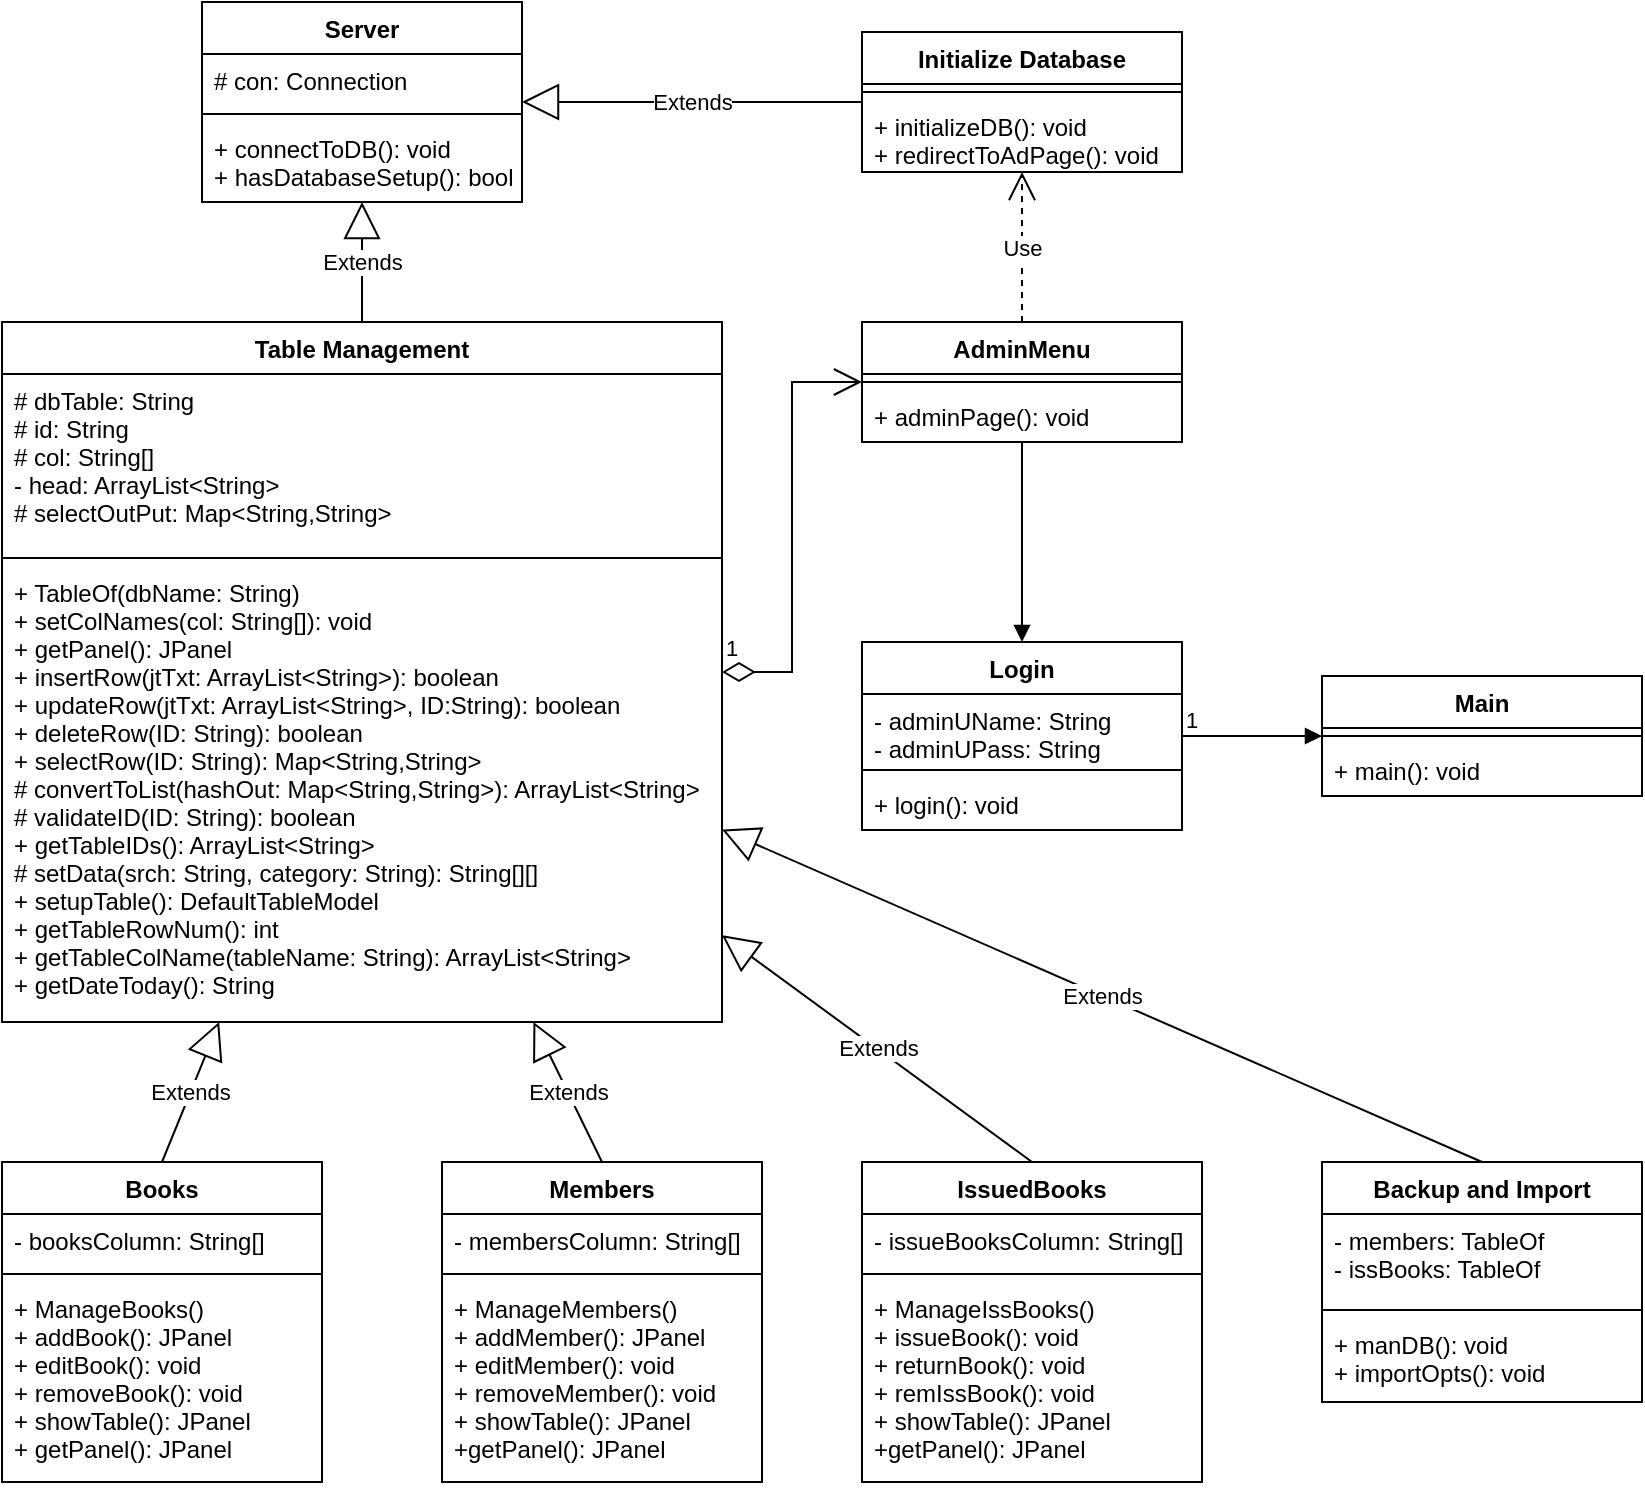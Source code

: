 <mxfile version="17.1.0" type="github">
  <diagram id="C5RBs43oDa-KdzZeNtuy" name="Page-1">
    <mxGraphModel dx="1695" dy="1665" grid="1" gridSize="10" guides="1" tooltips="1" connect="1" arrows="1" fold="1" page="1" pageScale="1" pageWidth="827" pageHeight="1169" math="0" shadow="0">
      <root>
        <mxCell id="WIyWlLk6GJQsqaUBKTNV-0" />
        <mxCell id="WIyWlLk6GJQsqaUBKTNV-1" parent="WIyWlLk6GJQsqaUBKTNV-0" />
        <mxCell id="BT-sb1i7F7TTi-nkxCVp-0" value="Login" style="swimlane;fontStyle=1;align=center;verticalAlign=top;childLayout=stackLayout;horizontal=1;startSize=26;horizontalStack=0;resizeParent=1;resizeParentMax=0;resizeLast=0;collapsible=1;marginBottom=0;" parent="WIyWlLk6GJQsqaUBKTNV-1" vertex="1">
          <mxGeometry x="-130" y="240" width="160" height="94" as="geometry" />
        </mxCell>
        <mxCell id="BT-sb1i7F7TTi-nkxCVp-1" value="- adminUName: String&#xa;- adminUPass: String" style="text;strokeColor=none;fillColor=none;align=left;verticalAlign=top;spacingLeft=4;spacingRight=4;overflow=hidden;rotatable=0;points=[[0,0.5],[1,0.5]];portConstraint=eastwest;" parent="BT-sb1i7F7TTi-nkxCVp-0" vertex="1">
          <mxGeometry y="26" width="160" height="34" as="geometry" />
        </mxCell>
        <mxCell id="BT-sb1i7F7TTi-nkxCVp-2" value="" style="line;strokeWidth=1;fillColor=none;align=left;verticalAlign=middle;spacingTop=-1;spacingLeft=3;spacingRight=3;rotatable=0;labelPosition=right;points=[];portConstraint=eastwest;" parent="BT-sb1i7F7TTi-nkxCVp-0" vertex="1">
          <mxGeometry y="60" width="160" height="8" as="geometry" />
        </mxCell>
        <mxCell id="BT-sb1i7F7TTi-nkxCVp-3" value="+ login(): void" style="text;strokeColor=none;fillColor=none;align=left;verticalAlign=top;spacingLeft=4;spacingRight=4;overflow=hidden;rotatable=0;points=[[0,0.5],[1,0.5]];portConstraint=eastwest;" parent="BT-sb1i7F7TTi-nkxCVp-0" vertex="1">
          <mxGeometry y="68" width="160" height="26" as="geometry" />
        </mxCell>
        <mxCell id="BT-sb1i7F7TTi-nkxCVp-12" value="Books" style="swimlane;fontStyle=1;align=center;verticalAlign=top;childLayout=stackLayout;horizontal=1;startSize=26;horizontalStack=0;resizeParent=1;resizeParentMax=0;resizeLast=0;collapsible=1;marginBottom=0;" parent="WIyWlLk6GJQsqaUBKTNV-1" vertex="1">
          <mxGeometry x="-560" y="500" width="160" height="160" as="geometry" />
        </mxCell>
        <mxCell id="BT-sb1i7F7TTi-nkxCVp-13" value="- booksColumn: String[]" style="text;strokeColor=none;fillColor=none;align=left;verticalAlign=top;spacingLeft=4;spacingRight=4;overflow=hidden;rotatable=0;points=[[0,0.5],[1,0.5]];portConstraint=eastwest;" parent="BT-sb1i7F7TTi-nkxCVp-12" vertex="1">
          <mxGeometry y="26" width="160" height="26" as="geometry" />
        </mxCell>
        <mxCell id="BT-sb1i7F7TTi-nkxCVp-14" value="" style="line;strokeWidth=1;fillColor=none;align=left;verticalAlign=middle;spacingTop=-1;spacingLeft=3;spacingRight=3;rotatable=0;labelPosition=right;points=[];portConstraint=eastwest;" parent="BT-sb1i7F7TTi-nkxCVp-12" vertex="1">
          <mxGeometry y="52" width="160" height="8" as="geometry" />
        </mxCell>
        <mxCell id="BT-sb1i7F7TTi-nkxCVp-15" value="+ ManageBooks()&#xa;+ addBook(): JPanel&#xa;+ editBook(): void&#xa;+ removeBook(): void&#xa;+ showTable(): JPanel&#xa;+ getPanel(): JPanel" style="text;strokeColor=none;fillColor=none;align=left;verticalAlign=top;spacingLeft=4;spacingRight=4;overflow=hidden;rotatable=0;points=[[0,0.5],[1,0.5]];portConstraint=eastwest;" parent="BT-sb1i7F7TTi-nkxCVp-12" vertex="1">
          <mxGeometry y="60" width="160" height="100" as="geometry" />
        </mxCell>
        <mxCell id="BT-sb1i7F7TTi-nkxCVp-16" value="Server" style="swimlane;fontStyle=1;align=center;verticalAlign=top;childLayout=stackLayout;horizontal=1;startSize=26;horizontalStack=0;resizeParent=1;resizeParentMax=0;resizeLast=0;collapsible=1;marginBottom=0;" parent="WIyWlLk6GJQsqaUBKTNV-1" vertex="1">
          <mxGeometry x="-460" y="-80" width="160" height="100" as="geometry" />
        </mxCell>
        <mxCell id="BT-sb1i7F7TTi-nkxCVp-17" value="# con: Connection" style="text;strokeColor=none;fillColor=none;align=left;verticalAlign=top;spacingLeft=4;spacingRight=4;overflow=hidden;rotatable=0;points=[[0,0.5],[1,0.5]];portConstraint=eastwest;" parent="BT-sb1i7F7TTi-nkxCVp-16" vertex="1">
          <mxGeometry y="26" width="160" height="26" as="geometry" />
        </mxCell>
        <mxCell id="BT-sb1i7F7TTi-nkxCVp-18" value="" style="line;strokeWidth=1;fillColor=none;align=left;verticalAlign=middle;spacingTop=-1;spacingLeft=3;spacingRight=3;rotatable=0;labelPosition=right;points=[];portConstraint=eastwest;" parent="BT-sb1i7F7TTi-nkxCVp-16" vertex="1">
          <mxGeometry y="52" width="160" height="8" as="geometry" />
        </mxCell>
        <mxCell id="BT-sb1i7F7TTi-nkxCVp-19" value="+ connectToDB(): void&#xa;+ hasDatabaseSetup(): boolean" style="text;strokeColor=none;fillColor=none;align=left;verticalAlign=top;spacingLeft=4;spacingRight=4;overflow=hidden;rotatable=0;points=[[0,0.5],[1,0.5]];portConstraint=eastwest;" parent="BT-sb1i7F7TTi-nkxCVp-16" vertex="1">
          <mxGeometry y="60" width="160" height="40" as="geometry" />
        </mxCell>
        <mxCell id="BT-sb1i7F7TTi-nkxCVp-24" value="Main" style="swimlane;fontStyle=1;align=center;verticalAlign=top;childLayout=stackLayout;horizontal=1;startSize=26;horizontalStack=0;resizeParent=1;resizeParentMax=0;resizeLast=0;collapsible=1;marginBottom=0;" parent="WIyWlLk6GJQsqaUBKTNV-1" vertex="1">
          <mxGeometry x="100" y="257" width="160" height="60" as="geometry" />
        </mxCell>
        <mxCell id="BT-sb1i7F7TTi-nkxCVp-26" value="" style="line;strokeWidth=1;fillColor=none;align=left;verticalAlign=middle;spacingTop=-1;spacingLeft=3;spacingRight=3;rotatable=0;labelPosition=right;points=[];portConstraint=eastwest;" parent="BT-sb1i7F7TTi-nkxCVp-24" vertex="1">
          <mxGeometry y="26" width="160" height="8" as="geometry" />
        </mxCell>
        <mxCell id="BT-sb1i7F7TTi-nkxCVp-27" value="+ main(): void" style="text;strokeColor=none;fillColor=none;align=left;verticalAlign=top;spacingLeft=4;spacingRight=4;overflow=hidden;rotatable=0;points=[[0,0.5],[1,0.5]];portConstraint=eastwest;" parent="BT-sb1i7F7TTi-nkxCVp-24" vertex="1">
          <mxGeometry y="34" width="160" height="26" as="geometry" />
        </mxCell>
        <mxCell id="BT-sb1i7F7TTi-nkxCVp-28" value="AdminMenu" style="swimlane;fontStyle=1;align=center;verticalAlign=top;childLayout=stackLayout;horizontal=1;startSize=26;horizontalStack=0;resizeParent=1;resizeParentMax=0;resizeLast=0;collapsible=1;marginBottom=0;" parent="WIyWlLk6GJQsqaUBKTNV-1" vertex="1">
          <mxGeometry x="-130" y="80" width="160" height="60" as="geometry" />
        </mxCell>
        <mxCell id="BT-sb1i7F7TTi-nkxCVp-30" value="" style="line;strokeWidth=1;fillColor=none;align=left;verticalAlign=middle;spacingTop=-1;spacingLeft=3;spacingRight=3;rotatable=0;labelPosition=right;points=[];portConstraint=eastwest;" parent="BT-sb1i7F7TTi-nkxCVp-28" vertex="1">
          <mxGeometry y="26" width="160" height="8" as="geometry" />
        </mxCell>
        <mxCell id="BT-sb1i7F7TTi-nkxCVp-31" value="+ adminPage(): void" style="text;strokeColor=none;fillColor=none;align=left;verticalAlign=top;spacingLeft=4;spacingRight=4;overflow=hidden;rotatable=0;points=[[0,0.5],[1,0.5]];portConstraint=eastwest;" parent="BT-sb1i7F7TTi-nkxCVp-28" vertex="1">
          <mxGeometry y="34" width="160" height="26" as="geometry" />
        </mxCell>
        <mxCell id="BT-sb1i7F7TTi-nkxCVp-32" value="Table Management" style="swimlane;fontStyle=1;align=center;verticalAlign=top;childLayout=stackLayout;horizontal=1;startSize=26;horizontalStack=0;resizeParent=1;resizeParentMax=0;resizeLast=0;collapsible=1;marginBottom=0;" parent="WIyWlLk6GJQsqaUBKTNV-1" vertex="1">
          <mxGeometry x="-560" y="80" width="360" height="350" as="geometry" />
        </mxCell>
        <mxCell id="BT-sb1i7F7TTi-nkxCVp-33" value="# dbTable: String&#xa;# id: String&#xa;# col: String[]&#xa;- head: ArrayList&lt;String&gt;&#xa;# selectOutPut: Map&lt;String,String&gt;" style="text;strokeColor=none;fillColor=none;align=left;verticalAlign=top;spacingLeft=4;spacingRight=4;overflow=hidden;rotatable=0;points=[[0,0.5],[1,0.5]];portConstraint=eastwest;" parent="BT-sb1i7F7TTi-nkxCVp-32" vertex="1">
          <mxGeometry y="26" width="360" height="88" as="geometry" />
        </mxCell>
        <mxCell id="BT-sb1i7F7TTi-nkxCVp-34" value="" style="line;strokeWidth=1;fillColor=none;align=left;verticalAlign=middle;spacingTop=-1;spacingLeft=3;spacingRight=3;rotatable=0;labelPosition=right;points=[];portConstraint=eastwest;" parent="BT-sb1i7F7TTi-nkxCVp-32" vertex="1">
          <mxGeometry y="114" width="360" height="8" as="geometry" />
        </mxCell>
        <mxCell id="BT-sb1i7F7TTi-nkxCVp-35" value="+ TableOf(dbName: String)&#xa;+ setColNames(col: String[]): void&#xa;+ getPanel(): JPanel&#xa;+ insertRow(jtTxt: ArrayList&lt;String&gt;): boolean&#xa;+ updateRow(jtTxt: ArrayList&lt;String&gt;, ID:String): boolean&#xa;+ deleteRow(ID: String): boolean&#xa;+ selectRow(ID: String): Map&lt;String,String&gt;&#xa;# convertToList(hashOut: Map&lt;String,String&gt;): ArrayList&lt;String&gt;&#xa;# validateID(ID: String): boolean&#xa;+ getTableIDs(): ArrayList&lt;String&gt;&#xa;# setData(srch: String, category: String): String[][]&#xa;+ setupTable(): DefaultTableModel&#xa;+ getTableRowNum(): int&#xa;+ getTableColName(tableName: String): ArrayList&lt;String&gt;&#xa;+ getDateToday(): String&#xa;" style="text;strokeColor=none;fillColor=none;align=left;verticalAlign=top;spacingLeft=4;spacingRight=4;overflow=hidden;rotatable=0;points=[[0,0.5],[1,0.5]];portConstraint=eastwest;" parent="BT-sb1i7F7TTi-nkxCVp-32" vertex="1">
          <mxGeometry y="122" width="360" height="228" as="geometry" />
        </mxCell>
        <mxCell id="BT-sb1i7F7TTi-nkxCVp-36" value="Backup and Import" style="swimlane;fontStyle=1;align=center;verticalAlign=top;childLayout=stackLayout;horizontal=1;startSize=26;horizontalStack=0;resizeParent=1;resizeParentMax=0;resizeLast=0;collapsible=1;marginBottom=0;" parent="WIyWlLk6GJQsqaUBKTNV-1" vertex="1">
          <mxGeometry x="100" y="500" width="160" height="120" as="geometry" />
        </mxCell>
        <mxCell id="BT-sb1i7F7TTi-nkxCVp-37" value="- members: TableOf&#xa;- issBooks: TableOf" style="text;strokeColor=none;fillColor=none;align=left;verticalAlign=top;spacingLeft=4;spacingRight=4;overflow=hidden;rotatable=0;points=[[0,0.5],[1,0.5]];portConstraint=eastwest;" parent="BT-sb1i7F7TTi-nkxCVp-36" vertex="1">
          <mxGeometry y="26" width="160" height="44" as="geometry" />
        </mxCell>
        <mxCell id="BT-sb1i7F7TTi-nkxCVp-38" value="" style="line;strokeWidth=1;fillColor=none;align=left;verticalAlign=middle;spacingTop=-1;spacingLeft=3;spacingRight=3;rotatable=0;labelPosition=right;points=[];portConstraint=eastwest;" parent="BT-sb1i7F7TTi-nkxCVp-36" vertex="1">
          <mxGeometry y="70" width="160" height="8" as="geometry" />
        </mxCell>
        <mxCell id="BT-sb1i7F7TTi-nkxCVp-39" value="+ manDB(): void&#xa;+ importOpts(): void" style="text;strokeColor=none;fillColor=none;align=left;verticalAlign=top;spacingLeft=4;spacingRight=4;overflow=hidden;rotatable=0;points=[[0,0.5],[1,0.5]];portConstraint=eastwest;" parent="BT-sb1i7F7TTi-nkxCVp-36" vertex="1">
          <mxGeometry y="78" width="160" height="42" as="geometry" />
        </mxCell>
        <mxCell id="BT-sb1i7F7TTi-nkxCVp-40" value="IssuedBooks" style="swimlane;fontStyle=1;align=center;verticalAlign=top;childLayout=stackLayout;horizontal=1;startSize=26;horizontalStack=0;resizeParent=1;resizeParentMax=0;resizeLast=0;collapsible=1;marginBottom=0;" parent="WIyWlLk6GJQsqaUBKTNV-1" vertex="1">
          <mxGeometry x="-130" y="500" width="170" height="160" as="geometry" />
        </mxCell>
        <mxCell id="BT-sb1i7F7TTi-nkxCVp-41" value="- issueBooksColumn: String[]" style="text;strokeColor=none;fillColor=none;align=left;verticalAlign=top;spacingLeft=4;spacingRight=4;overflow=hidden;rotatable=0;points=[[0,0.5],[1,0.5]];portConstraint=eastwest;" parent="BT-sb1i7F7TTi-nkxCVp-40" vertex="1">
          <mxGeometry y="26" width="170" height="26" as="geometry" />
        </mxCell>
        <mxCell id="BT-sb1i7F7TTi-nkxCVp-42" value="" style="line;strokeWidth=1;fillColor=none;align=left;verticalAlign=middle;spacingTop=-1;spacingLeft=3;spacingRight=3;rotatable=0;labelPosition=right;points=[];portConstraint=eastwest;" parent="BT-sb1i7F7TTi-nkxCVp-40" vertex="1">
          <mxGeometry y="52" width="170" height="8" as="geometry" />
        </mxCell>
        <mxCell id="BT-sb1i7F7TTi-nkxCVp-43" value="+ ManageIssBooks()&#xa;+ issueBook(): void&#xa;+ returnBook(): void&#xa;+ remIssBook(): void&#xa;+ showTable(): JPanel&#xa;+getPanel(): JPanel" style="text;strokeColor=none;fillColor=none;align=left;verticalAlign=top;spacingLeft=4;spacingRight=4;overflow=hidden;rotatable=0;points=[[0,0.5],[1,0.5]];portConstraint=eastwest;" parent="BT-sb1i7F7TTi-nkxCVp-40" vertex="1">
          <mxGeometry y="60" width="170" height="100" as="geometry" />
        </mxCell>
        <mxCell id="BT-sb1i7F7TTi-nkxCVp-44" value="Members" style="swimlane;fontStyle=1;align=center;verticalAlign=top;childLayout=stackLayout;horizontal=1;startSize=26;horizontalStack=0;resizeParent=1;resizeParentMax=0;resizeLast=0;collapsible=1;marginBottom=0;" parent="WIyWlLk6GJQsqaUBKTNV-1" vertex="1">
          <mxGeometry x="-340" y="500" width="160" height="160" as="geometry" />
        </mxCell>
        <mxCell id="BT-sb1i7F7TTi-nkxCVp-45" value="- membersColumn: String[]" style="text;strokeColor=none;fillColor=none;align=left;verticalAlign=top;spacingLeft=4;spacingRight=4;overflow=hidden;rotatable=0;points=[[0,0.5],[1,0.5]];portConstraint=eastwest;" parent="BT-sb1i7F7TTi-nkxCVp-44" vertex="1">
          <mxGeometry y="26" width="160" height="26" as="geometry" />
        </mxCell>
        <mxCell id="BT-sb1i7F7TTi-nkxCVp-46" value="" style="line;strokeWidth=1;fillColor=none;align=left;verticalAlign=middle;spacingTop=-1;spacingLeft=3;spacingRight=3;rotatable=0;labelPosition=right;points=[];portConstraint=eastwest;" parent="BT-sb1i7F7TTi-nkxCVp-44" vertex="1">
          <mxGeometry y="52" width="160" height="8" as="geometry" />
        </mxCell>
        <mxCell id="BT-sb1i7F7TTi-nkxCVp-47" value="+ ManageMembers()&#xa;+ addMember(): JPanel&#xa;+ editMember(): void&#xa;+ removeMember(): void&#xa;+ showTable(): JPanel&#xa;+getPanel(): JPanel" style="text;strokeColor=none;fillColor=none;align=left;verticalAlign=top;spacingLeft=4;spacingRight=4;overflow=hidden;rotatable=0;points=[[0,0.5],[1,0.5]];portConstraint=eastwest;" parent="BT-sb1i7F7TTi-nkxCVp-44" vertex="1">
          <mxGeometry y="60" width="160" height="100" as="geometry" />
        </mxCell>
        <mxCell id="BT-sb1i7F7TTi-nkxCVp-67" value="Extends" style="endArrow=block;endSize=16;endFill=0;html=1;rounded=0;exitX=0.5;exitY=0;exitDx=0;exitDy=0;" parent="WIyWlLk6GJQsqaUBKTNV-1" source="BT-sb1i7F7TTi-nkxCVp-12" target="BT-sb1i7F7TTi-nkxCVp-32" edge="1">
          <mxGeometry width="160" relative="1" as="geometry">
            <mxPoint x="-560" y="440" as="sourcePoint" />
            <mxPoint x="-400" y="440" as="targetPoint" />
          </mxGeometry>
        </mxCell>
        <mxCell id="BT-sb1i7F7TTi-nkxCVp-68" value="Extends" style="endArrow=block;endSize=16;endFill=0;html=1;rounded=0;" parent="WIyWlLk6GJQsqaUBKTNV-1" source="BT-sb1i7F7TTi-nkxCVp-32" target="BT-sb1i7F7TTi-nkxCVp-16" edge="1">
          <mxGeometry width="160" relative="1" as="geometry">
            <mxPoint x="-90" y="430" as="sourcePoint" />
            <mxPoint x="70" y="430" as="targetPoint" />
          </mxGeometry>
        </mxCell>
        <mxCell id="BT-sb1i7F7TTi-nkxCVp-69" value="Extends" style="endArrow=block;endSize=16;endFill=0;html=1;rounded=0;exitX=0.5;exitY=0;exitDx=0;exitDy=0;" parent="WIyWlLk6GJQsqaUBKTNV-1" source="BT-sb1i7F7TTi-nkxCVp-36" target="BT-sb1i7F7TTi-nkxCVp-32" edge="1">
          <mxGeometry width="160" relative="1" as="geometry">
            <mxPoint x="140" y="440" as="sourcePoint" />
            <mxPoint x="300" y="440" as="targetPoint" />
          </mxGeometry>
        </mxCell>
        <mxCell id="BT-sb1i7F7TTi-nkxCVp-70" value="Extends" style="endArrow=block;endSize=16;endFill=0;html=1;rounded=0;exitX=0.5;exitY=0;exitDx=0;exitDy=0;" parent="WIyWlLk6GJQsqaUBKTNV-1" source="BT-sb1i7F7TTi-nkxCVp-40" target="BT-sb1i7F7TTi-nkxCVp-32" edge="1">
          <mxGeometry width="160" relative="1" as="geometry">
            <mxPoint x="150" y="450" as="sourcePoint" />
            <mxPoint x="310" y="450" as="targetPoint" />
          </mxGeometry>
        </mxCell>
        <mxCell id="BT-sb1i7F7TTi-nkxCVp-71" value="Extends" style="endArrow=block;endSize=16;endFill=0;html=1;rounded=0;exitX=0.5;exitY=0;exitDx=0;exitDy=0;" parent="WIyWlLk6GJQsqaUBKTNV-1" source="BT-sb1i7F7TTi-nkxCVp-44" target="BT-sb1i7F7TTi-nkxCVp-32" edge="1">
          <mxGeometry width="160" relative="1" as="geometry">
            <mxPoint x="160" y="460" as="sourcePoint" />
            <mxPoint x="320" y="460" as="targetPoint" />
          </mxGeometry>
        </mxCell>
        <mxCell id="BT-sb1i7F7TTi-nkxCVp-72" value="Initialize Database" style="swimlane;fontStyle=1;align=center;verticalAlign=top;childLayout=stackLayout;horizontal=1;startSize=26;horizontalStack=0;resizeParent=1;resizeParentMax=0;resizeLast=0;collapsible=1;marginBottom=0;" parent="WIyWlLk6GJQsqaUBKTNV-1" vertex="1">
          <mxGeometry x="-130" y="-65" width="160" height="70" as="geometry" />
        </mxCell>
        <mxCell id="BT-sb1i7F7TTi-nkxCVp-73" value="" style="line;strokeWidth=1;fillColor=none;align=left;verticalAlign=middle;spacingTop=-1;spacingLeft=3;spacingRight=3;rotatable=0;labelPosition=right;points=[];portConstraint=eastwest;" parent="BT-sb1i7F7TTi-nkxCVp-72" vertex="1">
          <mxGeometry y="26" width="160" height="8" as="geometry" />
        </mxCell>
        <mxCell id="BT-sb1i7F7TTi-nkxCVp-74" value="+ initializeDB(): void&#xa;+ redirectToAdPage(): void" style="text;strokeColor=none;fillColor=none;align=left;verticalAlign=top;spacingLeft=4;spacingRight=4;overflow=hidden;rotatable=0;points=[[0,0.5],[1,0.5]];portConstraint=eastwest;" parent="BT-sb1i7F7TTi-nkxCVp-72" vertex="1">
          <mxGeometry y="34" width="160" height="36" as="geometry" />
        </mxCell>
        <mxCell id="BT-sb1i7F7TTi-nkxCVp-75" value="Extends" style="endArrow=block;endSize=16;endFill=0;html=1;rounded=0;" parent="WIyWlLk6GJQsqaUBKTNV-1" source="BT-sb1i7F7TTi-nkxCVp-72" target="BT-sb1i7F7TTi-nkxCVp-16" edge="1">
          <mxGeometry width="160" relative="1" as="geometry">
            <mxPoint x="-130" y="140" as="sourcePoint" />
            <mxPoint x="-130" y="60" as="targetPoint" />
          </mxGeometry>
        </mxCell>
        <mxCell id="BT-sb1i7F7TTi-nkxCVp-76" value="Use" style="endArrow=open;endSize=12;dashed=1;html=1;rounded=0;" parent="WIyWlLk6GJQsqaUBKTNV-1" source="BT-sb1i7F7TTi-nkxCVp-28" target="BT-sb1i7F7TTi-nkxCVp-72" edge="1">
          <mxGeometry width="160" relative="1" as="geometry">
            <mxPoint x="-60" y="310" as="sourcePoint" />
            <mxPoint x="100" y="310" as="targetPoint" />
          </mxGeometry>
        </mxCell>
        <mxCell id="BT-sb1i7F7TTi-nkxCVp-77" value="1" style="endArrow=open;html=1;endSize=12;startArrow=diamondThin;startSize=14;startFill=0;edgeStyle=orthogonalEdgeStyle;align=left;verticalAlign=bottom;rounded=0;" parent="WIyWlLk6GJQsqaUBKTNV-1" source="BT-sb1i7F7TTi-nkxCVp-32" target="BT-sb1i7F7TTi-nkxCVp-28" edge="1">
          <mxGeometry x="-1" y="3" relative="1" as="geometry">
            <mxPoint x="130" y="100" as="sourcePoint" />
            <mxPoint x="290" y="100" as="targetPoint" />
          </mxGeometry>
        </mxCell>
        <mxCell id="BT-sb1i7F7TTi-nkxCVp-78" value="" style="endArrow=block;endFill=1;html=1;edgeStyle=orthogonalEdgeStyle;align=left;verticalAlign=top;rounded=0;" parent="WIyWlLk6GJQsqaUBKTNV-1" source="BT-sb1i7F7TTi-nkxCVp-28" target="BT-sb1i7F7TTi-nkxCVp-0" edge="1">
          <mxGeometry x="-1" relative="1" as="geometry">
            <mxPoint x="150" y="110" as="sourcePoint" />
            <mxPoint x="310" y="110" as="targetPoint" />
          </mxGeometry>
        </mxCell>
        <mxCell id="BT-sb1i7F7TTi-nkxCVp-81" value="" style="endArrow=block;endFill=1;html=1;edgeStyle=orthogonalEdgeStyle;align=left;verticalAlign=top;rounded=0;" parent="WIyWlLk6GJQsqaUBKTNV-1" source="BT-sb1i7F7TTi-nkxCVp-0" target="BT-sb1i7F7TTi-nkxCVp-24" edge="1">
          <mxGeometry x="-1" relative="1" as="geometry">
            <mxPoint x="60" y="380" as="sourcePoint" />
            <mxPoint x="220" y="380" as="targetPoint" />
          </mxGeometry>
        </mxCell>
        <mxCell id="BT-sb1i7F7TTi-nkxCVp-82" value="1" style="edgeLabel;resizable=0;html=1;align=left;verticalAlign=bottom;" parent="BT-sb1i7F7TTi-nkxCVp-81" connectable="0" vertex="1">
          <mxGeometry x="-1" relative="1" as="geometry" />
        </mxCell>
      </root>
    </mxGraphModel>
  </diagram>
</mxfile>
